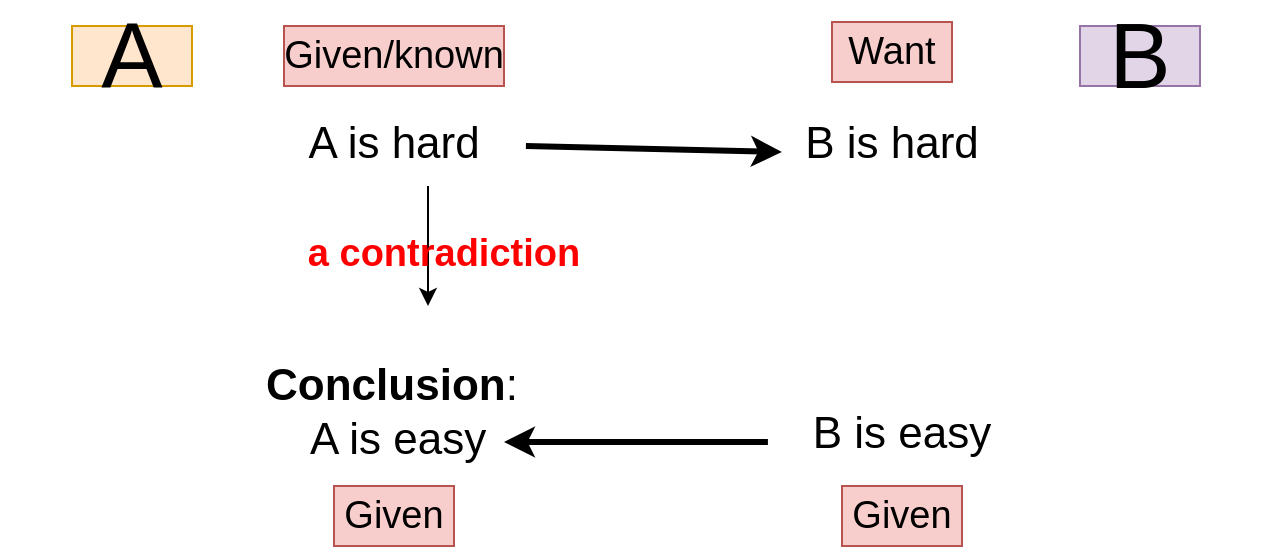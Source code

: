 <mxfile version="21.6.6" type="github">
  <diagram name="Page-1" id="yn4Snn5sbPiegcRdmfrw">
    <mxGraphModel dx="794" dy="523" grid="1" gridSize="10" guides="1" tooltips="1" connect="1" arrows="1" fold="1" page="1" pageScale="1" pageWidth="827" pageHeight="1169" math="0" shadow="0">
      <root>
        <mxCell id="0" />
        <mxCell id="1" parent="0" />
        <mxCell id="0zY-kVYQIp2yy8rvDQfu-2" value="&lt;font style=&quot;font-size: 46px;&quot;&gt;A&lt;/font&gt;" style="text;html=1;strokeColor=#d79b00;fillColor=#ffe6cc;align=center;verticalAlign=middle;whiteSpace=wrap;rounded=0;" vertex="1" parent="1">
          <mxGeometry x="142" y="90" width="60" height="30" as="geometry" />
        </mxCell>
        <mxCell id="0zY-kVYQIp2yy8rvDQfu-3" value="" style="shape=image;html=1;verticalAlign=top;verticalLabelPosition=bottom;labelBackgroundColor=#ffffff;imageAspect=0;aspect=fixed;image=https://cdn4.iconfinder.com/data/icons/aiga-symbol-signs/612/aiga_information_bg-128.png" vertex="1" parent="1">
          <mxGeometry x="106.5" y="140" width="128" height="128" as="geometry" />
        </mxCell>
        <mxCell id="0zY-kVYQIp2yy8rvDQfu-4" value="" style="shape=image;html=1;verticalAlign=top;verticalLabelPosition=bottom;labelBackgroundColor=#ffffff;imageAspect=0;aspect=fixed;image=https://cdn1.iconfinder.com/data/icons/ui-essential-17/32/UI_Essential_Outline_1_essential-app-ui-question-help-128.png" vertex="1" parent="1">
          <mxGeometry x="612" y="138" width="128" height="128" as="geometry" />
        </mxCell>
        <mxCell id="0zY-kVYQIp2yy8rvDQfu-5" value="&lt;font style=&quot;font-size: 46px;&quot;&gt;B&lt;/font&gt;" style="text;html=1;strokeColor=#9673a6;fillColor=#e1d5e7;align=center;verticalAlign=middle;whiteSpace=wrap;rounded=0;" vertex="1" parent="1">
          <mxGeometry x="646" y="90" width="60" height="30" as="geometry" />
        </mxCell>
        <mxCell id="0zY-kVYQIp2yy8rvDQfu-6" value="" style="endArrow=classic;html=1;rounded=0;strokeWidth=3;exitX=0.931;exitY=1;exitDx=0;exitDy=0;exitPerimeter=0;entryX=0.156;entryY=1.1;entryDx=0;entryDy=0;entryPerimeter=0;" edge="1" parent="1" source="0zY-kVYQIp2yy8rvDQfu-8" target="0zY-kVYQIp2yy8rvDQfu-11">
          <mxGeometry width="50" height="50" relative="1" as="geometry">
            <mxPoint x="320" y="166" as="sourcePoint" />
            <mxPoint x="560" y="166" as="targetPoint" />
          </mxGeometry>
        </mxCell>
        <mxCell id="0zY-kVYQIp2yy8rvDQfu-7" value="" style="endArrow=classic;html=1;rounded=0;strokeWidth=3;exitX=0.081;exitY=0.633;exitDx=0;exitDy=0;exitPerimeter=0;" edge="1" parent="1" source="0zY-kVYQIp2yy8rvDQfu-12">
          <mxGeometry width="50" height="50" relative="1" as="geometry">
            <mxPoint x="608" y="298" as="sourcePoint" />
            <mxPoint x="358" y="298" as="targetPoint" />
          </mxGeometry>
        </mxCell>
        <mxCell id="0zY-kVYQIp2yy8rvDQfu-8" value="&lt;font style=&quot;font-size: 22px;&quot;&gt;&lt;br&gt;&amp;nbsp;A is hard&lt;/font&gt;" style="text;html=1;strokeColor=none;fillColor=none;align=center;verticalAlign=middle;whiteSpace=wrap;rounded=0;" vertex="1" parent="1">
          <mxGeometry x="220" y="120" width="160" height="30" as="geometry" />
        </mxCell>
        <mxCell id="0zY-kVYQIp2yy8rvDQfu-11" value="&lt;font style=&quot;font-size: 22px;&quot;&gt;&lt;br&gt;B is hard&lt;/font&gt;" style="text;html=1;strokeColor=none;fillColor=none;align=center;verticalAlign=middle;whiteSpace=wrap;rounded=0;" vertex="1" parent="1">
          <mxGeometry x="472" y="120" width="160" height="30" as="geometry" />
        </mxCell>
        <mxCell id="0zY-kVYQIp2yy8rvDQfu-12" value="&lt;font style=&quot;font-size: 22px;&quot;&gt;B is easy&lt;/font&gt;" style="text;html=1;strokeColor=none;fillColor=none;align=center;verticalAlign=middle;whiteSpace=wrap;rounded=0;" vertex="1" parent="1">
          <mxGeometry x="477" y="279" width="160" height="30" as="geometry" />
        </mxCell>
        <mxCell id="0zY-kVYQIp2yy8rvDQfu-13" value="&lt;font style=&quot;font-size: 22px;&quot;&gt;&lt;b&gt;Conclusion&lt;/b&gt;:&lt;br&gt;&amp;nbsp;A is easy&lt;/font&gt;" style="text;html=1;strokeColor=none;fillColor=none;align=center;verticalAlign=middle;whiteSpace=wrap;rounded=0;" vertex="1" parent="1">
          <mxGeometry x="222" y="268" width="160" height="30" as="geometry" />
        </mxCell>
        <mxCell id="0zY-kVYQIp2yy8rvDQfu-14" value="&lt;font style=&quot;font-size: 19px;&quot;&gt;Given/known&lt;/font&gt;" style="text;html=1;strokeColor=#b85450;fillColor=#f8cecc;align=center;verticalAlign=middle;whiteSpace=wrap;rounded=0;" vertex="1" parent="1">
          <mxGeometry x="248" y="90" width="110" height="30" as="geometry" />
        </mxCell>
        <mxCell id="0zY-kVYQIp2yy8rvDQfu-15" value="&lt;font style=&quot;font-size: 19px;&quot;&gt;Want&lt;/font&gt;" style="text;html=1;strokeColor=#b85450;fillColor=#f8cecc;align=center;verticalAlign=middle;whiteSpace=wrap;rounded=0;" vertex="1" parent="1">
          <mxGeometry x="522" y="88" width="60" height="30" as="geometry" />
        </mxCell>
        <mxCell id="0zY-kVYQIp2yy8rvDQfu-16" value="&lt;font style=&quot;font-size: 19px;&quot;&gt;Given&lt;/font&gt;" style="text;html=1;strokeColor=#b85450;fillColor=#f8cecc;align=center;verticalAlign=middle;whiteSpace=wrap;rounded=0;" vertex="1" parent="1">
          <mxGeometry x="273" y="320" width="60" height="30" as="geometry" />
        </mxCell>
        <mxCell id="0zY-kVYQIp2yy8rvDQfu-17" value="&lt;font style=&quot;font-size: 19px;&quot;&gt;Given&lt;/font&gt;" style="text;html=1;strokeColor=#b85450;fillColor=#f8cecc;align=center;verticalAlign=middle;whiteSpace=wrap;rounded=0;" vertex="1" parent="1">
          <mxGeometry x="527" y="320" width="60" height="30" as="geometry" />
        </mxCell>
        <mxCell id="0zY-kVYQIp2yy8rvDQfu-19" value="" style="endArrow=classic;html=1;rounded=0;" edge="1" parent="1">
          <mxGeometry width="50" height="50" relative="1" as="geometry">
            <mxPoint x="320" y="170" as="sourcePoint" />
            <mxPoint x="320" y="230" as="targetPoint" />
          </mxGeometry>
        </mxCell>
        <mxCell id="0zY-kVYQIp2yy8rvDQfu-20" value="&lt;font color=&quot;#ff0000&quot; size=&quot;1&quot;&gt;&lt;b style=&quot;font-size: 19px;&quot;&gt;a contradiction&lt;/b&gt;&lt;/font&gt;" style="text;html=1;strokeColor=none;fillColor=none;align=center;verticalAlign=middle;whiteSpace=wrap;rounded=0;" vertex="1" parent="1">
          <mxGeometry x="248" y="189" width="160" height="30" as="geometry" />
        </mxCell>
      </root>
    </mxGraphModel>
  </diagram>
</mxfile>
